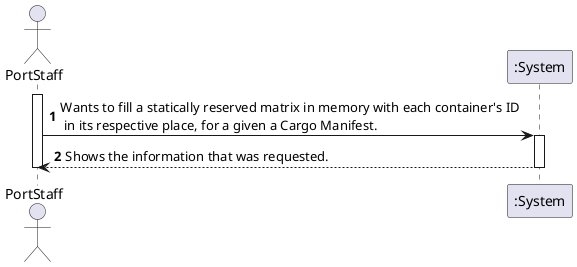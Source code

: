 @startuml

autonumber

actor "PortStaff" as PS
participant ":System" as S
activate PS

PS -> S: Wants to fill a statically reserved matrix in memory with each container's ID \n in its respective place, for a given a Cargo Manifest.

activate S

S --> PS: Shows the information that was requested.
deactivate S
deactivate PS

@enduml